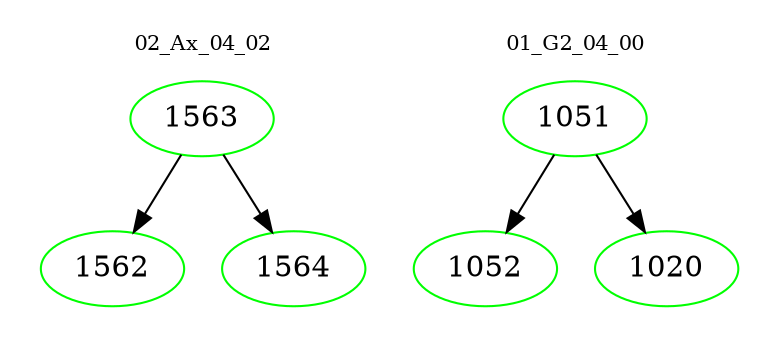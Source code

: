 digraph{
subgraph cluster_0 {
color = white
label = "02_Ax_04_02";
fontsize=10;
T0_1563 [label="1563", color="green"]
T0_1563 -> T0_1562 [color="black"]
T0_1562 [label="1562", color="green"]
T0_1563 -> T0_1564 [color="black"]
T0_1564 [label="1564", color="green"]
}
subgraph cluster_1 {
color = white
label = "01_G2_04_00";
fontsize=10;
T1_1051 [label="1051", color="green"]
T1_1051 -> T1_1052 [color="black"]
T1_1052 [label="1052", color="green"]
T1_1051 -> T1_1020 [color="black"]
T1_1020 [label="1020", color="green"]
}
}
